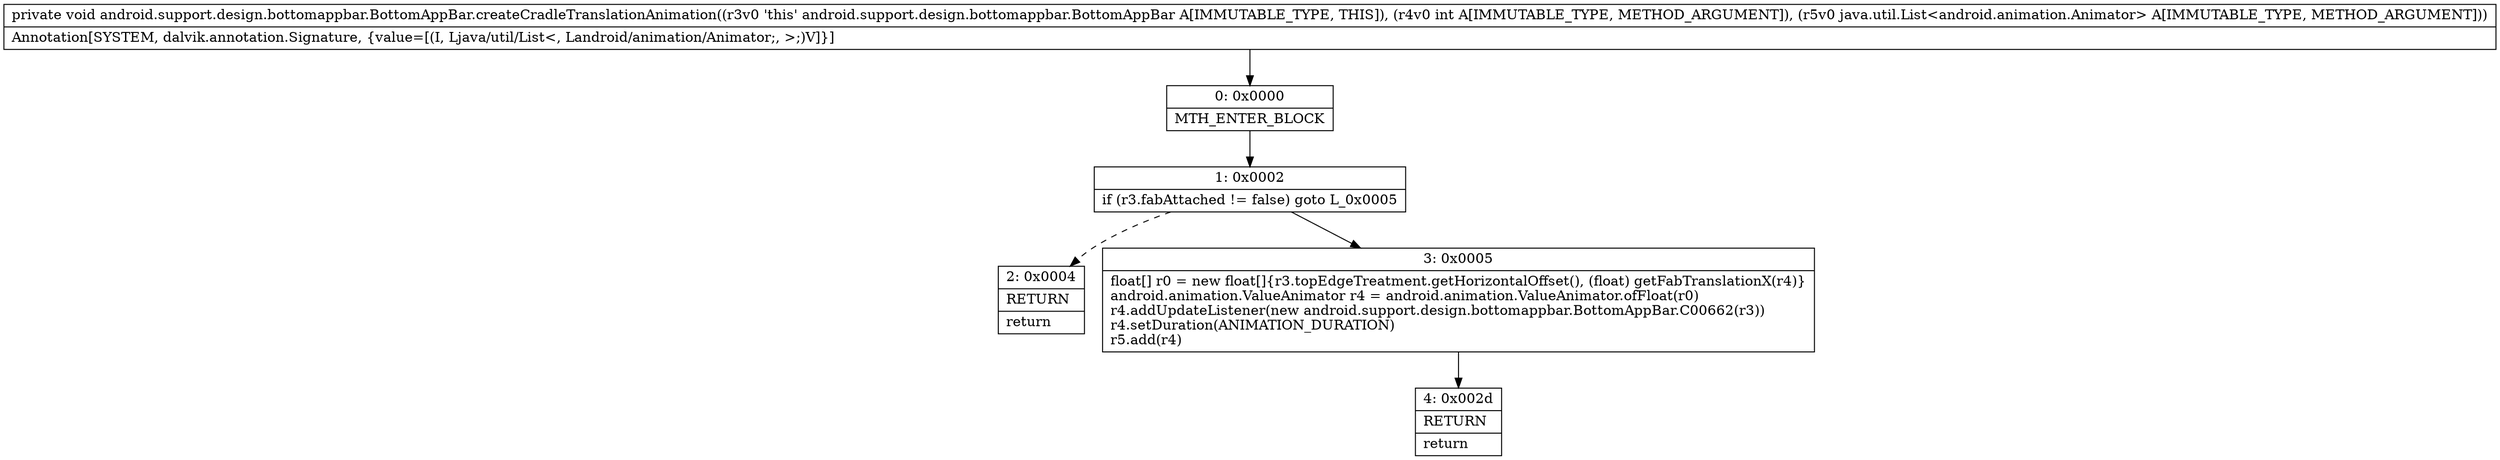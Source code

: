 digraph "CFG forandroid.support.design.bottomappbar.BottomAppBar.createCradleTranslationAnimation(ILjava\/util\/List;)V" {
Node_0 [shape=record,label="{0\:\ 0x0000|MTH_ENTER_BLOCK\l}"];
Node_1 [shape=record,label="{1\:\ 0x0002|if (r3.fabAttached != false) goto L_0x0005\l}"];
Node_2 [shape=record,label="{2\:\ 0x0004|RETURN\l|return\l}"];
Node_3 [shape=record,label="{3\:\ 0x0005|float[] r0 = new float[]\{r3.topEdgeTreatment.getHorizontalOffset(), (float) getFabTranslationX(r4)\}\landroid.animation.ValueAnimator r4 = android.animation.ValueAnimator.ofFloat(r0)\lr4.addUpdateListener(new android.support.design.bottomappbar.BottomAppBar.C00662(r3))\lr4.setDuration(ANIMATION_DURATION)\lr5.add(r4)\l}"];
Node_4 [shape=record,label="{4\:\ 0x002d|RETURN\l|return\l}"];
MethodNode[shape=record,label="{private void android.support.design.bottomappbar.BottomAppBar.createCradleTranslationAnimation((r3v0 'this' android.support.design.bottomappbar.BottomAppBar A[IMMUTABLE_TYPE, THIS]), (r4v0 int A[IMMUTABLE_TYPE, METHOD_ARGUMENT]), (r5v0 java.util.List\<android.animation.Animator\> A[IMMUTABLE_TYPE, METHOD_ARGUMENT]))  | Annotation[SYSTEM, dalvik.annotation.Signature, \{value=[(I, Ljava\/util\/List\<, Landroid\/animation\/Animator;, \>;)V]\}]\l}"];
MethodNode -> Node_0;
Node_0 -> Node_1;
Node_1 -> Node_2[style=dashed];
Node_1 -> Node_3;
Node_3 -> Node_4;
}


